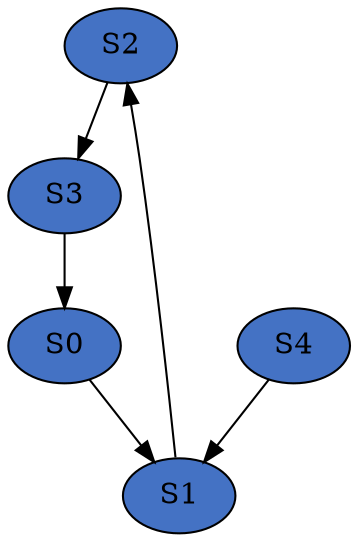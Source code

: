 digraph G {
	graph [bb="0,0,164,252"];
	node [color=black,
		fillcolor="#4472C4",
		label="\N",
		style=filled
	];
	S2	 [height=0.5,
		pos="54,234",
		width=0.75];
	S3	 [height=0.5,
		pos="27,162",
		width=0.75];
	S2 -> S3	 [pos="e,33.54,179.96 47.601,216.41 44.486,208.34 40.666,198.43 37.165,189.35"];
	S0	 [height=0.5,
		pos="27,90",
		width=0.75];
	S3 -> S0	 [pos="e,27,108.1 27,143.7 27,135.98 27,126.71 27,118.11"];
	S4	 [height=0.5,
		pos="137,90",
		width=0.75];
	S1	 [height=0.5,
		pos="82,18",
		width=0.75];
	S4 -> S1	 [pos="e,93.911,34.159 125.07,73.811 117.79,64.546 108.34,52.52 100.15,42.094"];
	S1 -> S2	 [pos="e,57.139,215.85 80.236,36.43 77.177,66.01 70.492,127.9 63,180 61.786,188.44 60.291,197.62 58.871,205.92"];
	S0 -> S1	 [pos="e,70.089,34.159 38.934,73.811 46.214,64.546 55.663,52.52 63.854,42.094"];
}
